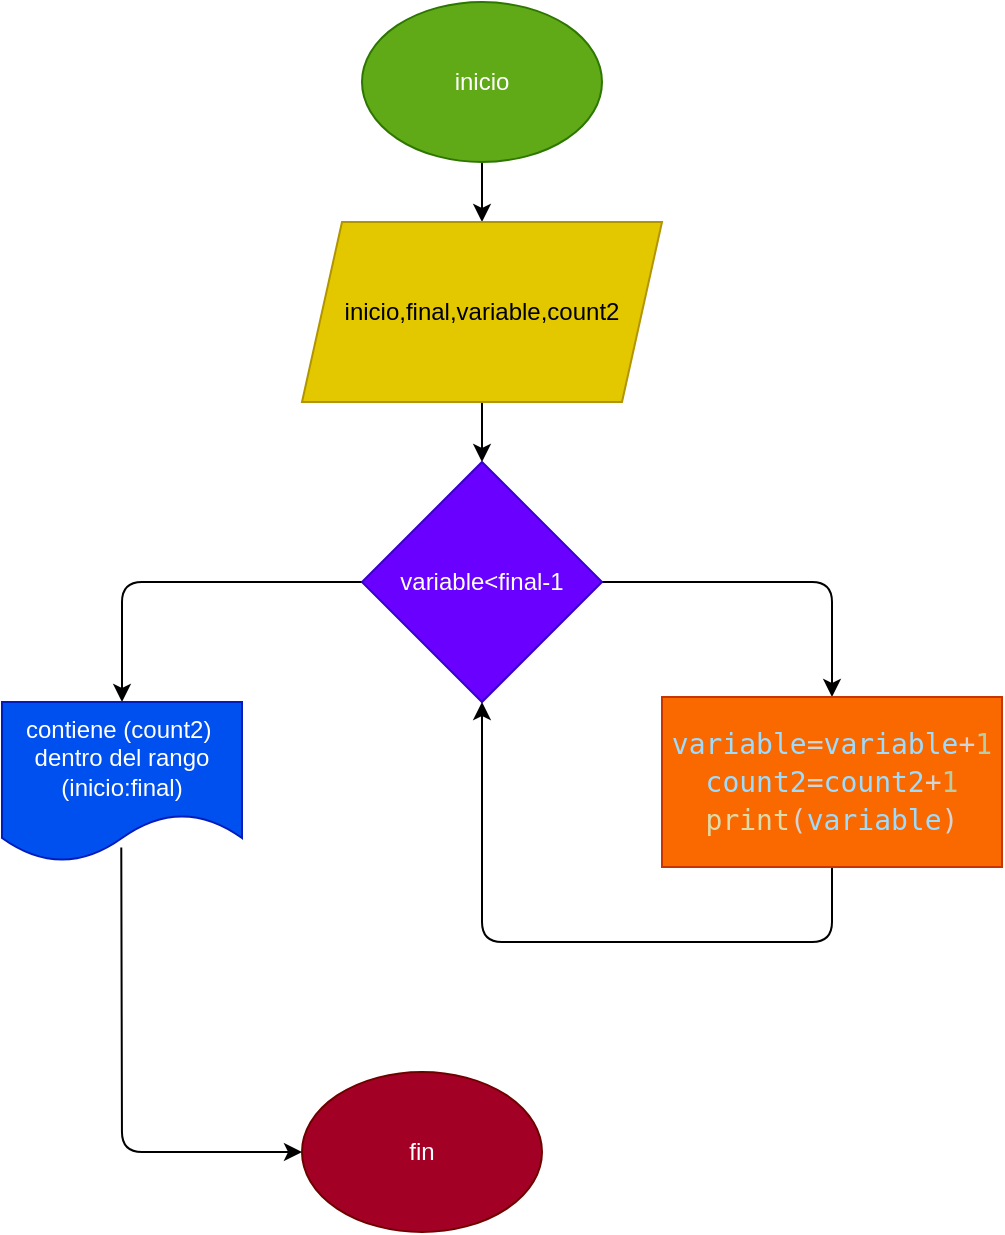 <mxfile>
    <diagram id="qsftqki2OIGEWwsv6a2D" name="Page-1">
        <mxGraphModel dx="922" dy="534" grid="1" gridSize="10" guides="1" tooltips="1" connect="1" arrows="1" fold="1" page="1" pageScale="1" pageWidth="827" pageHeight="1169" math="0" shadow="0">
            <root>
                <mxCell id="0"/>
                <mxCell id="1" parent="0"/>
                <mxCell id="13" value="" style="edgeStyle=none;html=1;" edge="1" parent="1" source="2" target="3">
                    <mxGeometry relative="1" as="geometry"/>
                </mxCell>
                <mxCell id="2" value="inicio" style="ellipse;whiteSpace=wrap;html=1;fillColor=#60a917;fontColor=#ffffff;strokeColor=#2D7600;" vertex="1" parent="1">
                    <mxGeometry x="380" y="50" width="120" height="80" as="geometry"/>
                </mxCell>
                <mxCell id="14" value="" style="edgeStyle=none;html=1;" edge="1" parent="1" source="3" target="4">
                    <mxGeometry relative="1" as="geometry"/>
                </mxCell>
                <mxCell id="3" value="inicio,final,variable,count2" style="shape=parallelogram;perimeter=parallelogramPerimeter;whiteSpace=wrap;html=1;fixedSize=1;fillColor=#e3c800;fontColor=#000000;strokeColor=#B09500;" vertex="1" parent="1">
                    <mxGeometry x="350" y="160" width="180" height="90" as="geometry"/>
                </mxCell>
                <mxCell id="7" style="edgeStyle=none;html=1;exitX=1;exitY=0.5;exitDx=0;exitDy=0;entryX=0.5;entryY=0;entryDx=0;entryDy=0;" edge="1" parent="1" source="4" target="5">
                    <mxGeometry relative="1" as="geometry">
                        <Array as="points">
                            <mxPoint x="615" y="340"/>
                        </Array>
                    </mxGeometry>
                </mxCell>
                <mxCell id="11" style="edgeStyle=none;html=1;exitX=0;exitY=0.5;exitDx=0;exitDy=0;entryX=0.5;entryY=0;entryDx=0;entryDy=0;" edge="1" parent="1" source="4" target="9">
                    <mxGeometry relative="1" as="geometry">
                        <Array as="points">
                            <mxPoint x="260" y="340"/>
                        </Array>
                    </mxGeometry>
                </mxCell>
                <mxCell id="4" value="variable&amp;lt;final-1" style="rhombus;whiteSpace=wrap;html=1;fillColor=#6a00ff;fontColor=#ffffff;strokeColor=#3700CC;" vertex="1" parent="1">
                    <mxGeometry x="380" y="280" width="120" height="120" as="geometry"/>
                </mxCell>
                <mxCell id="8" style="edgeStyle=none;html=1;exitX=0.5;exitY=1;exitDx=0;exitDy=0;entryX=0.5;entryY=1;entryDx=0;entryDy=0;" edge="1" parent="1" source="5" target="4">
                    <mxGeometry relative="1" as="geometry">
                        <Array as="points">
                            <mxPoint x="615" y="520"/>
                            <mxPoint x="440" y="520"/>
                        </Array>
                    </mxGeometry>
                </mxCell>
                <mxCell id="5" value="&lt;div style=&quot;color: rgb(212 , 212 , 212) ; font-family: &amp;#34;droid sans mono&amp;#34; , &amp;#34;monospace&amp;#34; , monospace ; font-weight: normal ; font-size: 14px ; line-height: 19px&quot;&gt;&lt;div style=&quot;font-family: &amp;#34;droid sans mono&amp;#34; , &amp;#34;monospace&amp;#34; , monospace ; line-height: 19px&quot;&gt;&lt;div&gt;&lt;span style=&quot;color: rgb(156 , 220 , 254)&quot;&gt;variable&lt;/span&gt;=&lt;span style=&quot;color: rgb(156 , 220 , 254)&quot;&gt;variable&lt;/span&gt;+&lt;span style=&quot;color: rgb(181 , 206 , 168)&quot;&gt;1&lt;/span&gt;&lt;/div&gt;&lt;div&gt;    &lt;span style=&quot;color: #9cdcfe&quot;&gt;count2&lt;/span&gt;=&lt;span style=&quot;color: #9cdcfe&quot;&gt;count2&lt;/span&gt;+&lt;span style=&quot;color: #b5cea8&quot;&gt;1&lt;/span&gt;&lt;/div&gt;&lt;div&gt;    &lt;span style=&quot;color: rgb(220 , 220 , 170)&quot;&gt;print&lt;/span&gt;(&lt;span style=&quot;color: rgb(156 , 220 , 254)&quot;&gt;variable&lt;/span&gt;)&lt;/div&gt;&lt;/div&gt;&lt;/div&gt;" style="rounded=0;whiteSpace=wrap;html=1;fillColor=#fa6800;fontColor=#000000;strokeColor=#C73500;" vertex="1" parent="1">
                    <mxGeometry x="530" y="397.5" width="170" height="85" as="geometry"/>
                </mxCell>
                <mxCell id="12" style="edgeStyle=none;html=1;exitX=0.497;exitY=0.91;exitDx=0;exitDy=0;entryX=0;entryY=0.5;entryDx=0;entryDy=0;exitPerimeter=0;" edge="1" parent="1" source="9" target="10">
                    <mxGeometry relative="1" as="geometry">
                        <Array as="points">
                            <mxPoint x="260" y="625"/>
                        </Array>
                    </mxGeometry>
                </mxCell>
                <mxCell id="9" value="contiene (count2)&amp;nbsp; dentro del rango (inicio:final)" style="shape=document;whiteSpace=wrap;html=1;boundedLbl=1;fillColor=#0050ef;fontColor=#ffffff;strokeColor=#001DBC;" vertex="1" parent="1">
                    <mxGeometry x="200" y="400" width="120" height="80" as="geometry"/>
                </mxCell>
                <mxCell id="10" value="fin" style="ellipse;whiteSpace=wrap;html=1;fillColor=#a20025;fontColor=#ffffff;strokeColor=#6F0000;" vertex="1" parent="1">
                    <mxGeometry x="350" y="585" width="120" height="80" as="geometry"/>
                </mxCell>
            </root>
        </mxGraphModel>
    </diagram>
</mxfile>
